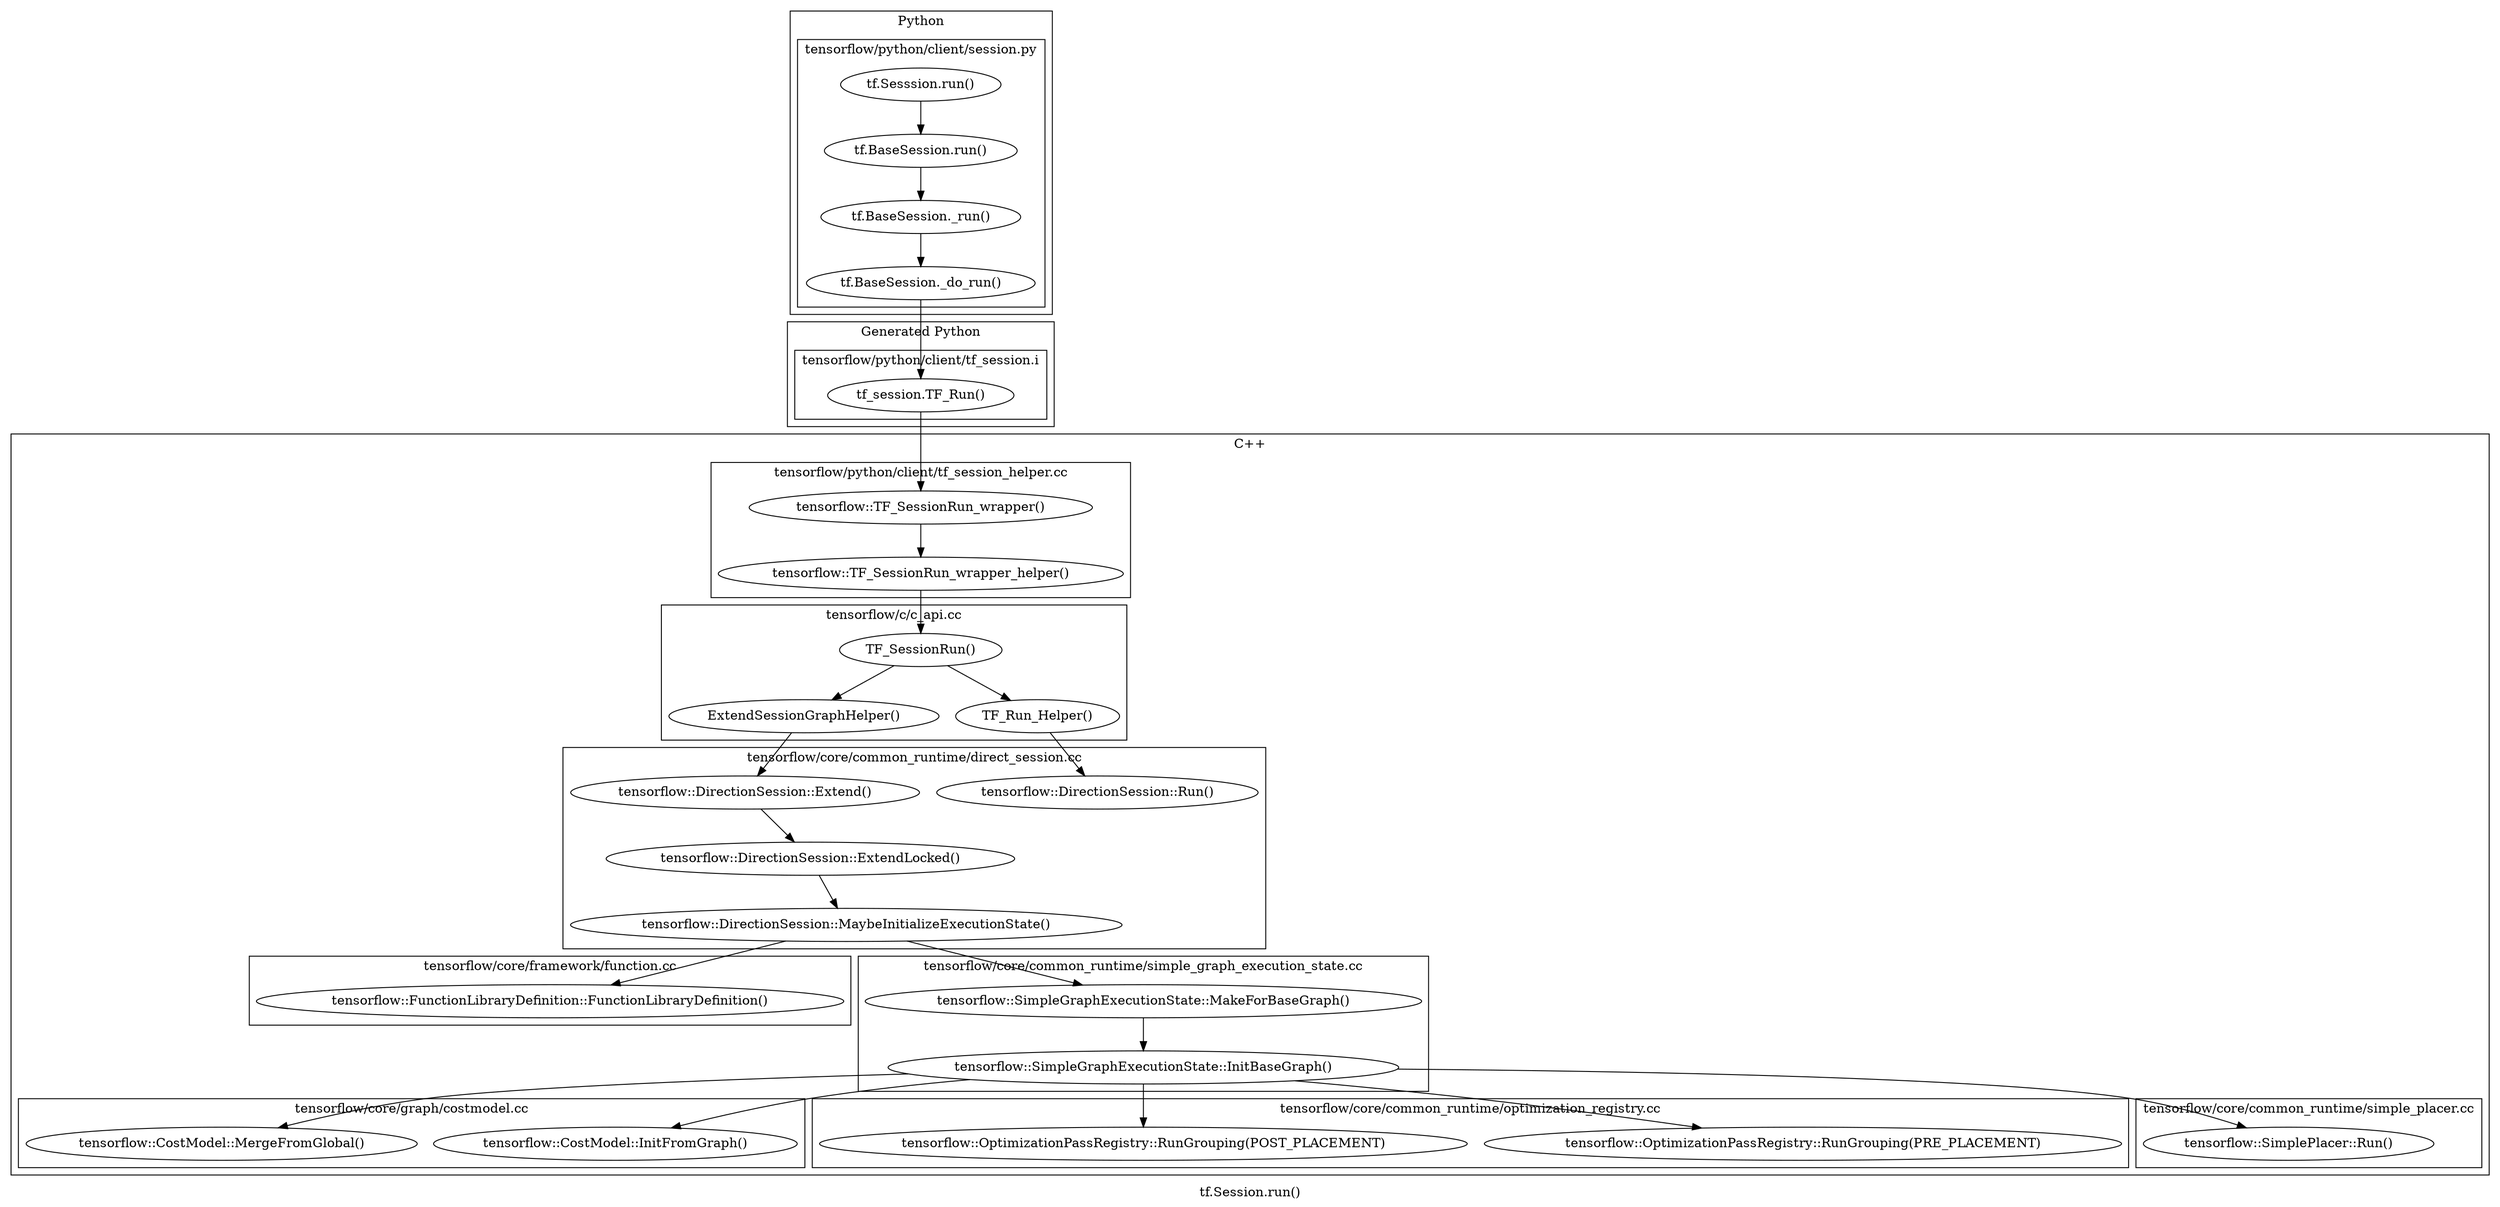 digraph 01 {
  label = "tf.Session.run()";

  subgraph cluster_python {
    label = "Python";

    subgraph cluster_session_py {
      label = "tensorflow/python/client/session.py";
      URL="https://github.com/ROCmSoftwarePlatform/tensorflow/blob/rocm-v1/tensorflow/python/client/session.py";

      00 [label="tf.Sesssion.run()" URL="https://github.com/ROCmSoftwarePlatform/tensorflow/blob/rocm-v1/tensorflow/python/client/session.py#L787"];
      01 [label="tf.BaseSession.run()" URL="https://github.com/ROCmSoftwarePlatform/tensorflow/blob/rocm-v1/tensorflow/python/client/session.py#L787"];
      02 [label="tf.BaseSession._run()" URL="https://github.com/ROCmSoftwarePlatform/tensorflow/blob/rocm-v1/tensorflow/python/client/session.py#L1040"];
      03 [label="tf.BaseSession._do_run()" URL="https://github.com/ROCmSoftwarePlatform/tensorflow/blob/rocm-v1/tensorflow/python/client/session.py#L1262"];

      00 -> 01;
      01 -> 02;
      02 -> 03;
    }
  }

  subgraph cluster_generated_python {
    label = "Generated Python";

    subgraph cluster_tf_session_i {
      label = "tensorflow/python/client/tf_session.i";
      URL="https://github.com/ROCmSoftwarePlatform/tensorflow/blob/rocm-v1/tensorflow/python/client/tf_session.i";

      04 [label="tf_session.TF_Run()" URL="https://github.com/ROCmSoftwarePlatform/tensorflow/blob/rocm-v1/tensorflow/python/client/tf_session.i#L296"];

      03 -> 04;
    }
  }

  subgraph cluster_cxx {
    label = "C++";

    subgraph cluster_tf_session_helper_cc {
      label = "tensorflow/python/client/tf_session_helper.cc";
      URL="https://github.com/ROCmSoftwarePlatform/tensorflow/blob/rocm-v1/tensorflow/python/client/tf_session_helper.cc";

      05 [label="tensorflow::TF_SessionRun_wrapper()" URL="https://github.com/ROCmSoftwarePlatform/tensorflow/blob/rocm-v1/tensorflow/python/client/tf_session_helper.cc#L710"];
      051 [label="tensorflow::TF_SessionRun_wrapper_helper()" URL="https://github.com/ROCmSoftwarePlatform/tensorflow/blob/rocm-v1/tensorflow/python/client/tf_session_helper.cc#L618"];

      04 -> 05;
      05 -> 051;
    }

    subgraph cluster_c_api_cc {
      label = "tensorflow/c/c_api.cc";
      URL="https://github.com/ROCmSoftwarePlatform/tensorflow/blob/rocm-v1/tensorflow/c/c_api.cc";
      
      06 [label="TF_SessionRun()" URL="https://github.com/ROCmSoftwarePlatform/tensorflow/blob/rocm-v1/tensorflow/c/c_api.cc#L2284"];
      061 [label="ExtendSessionGraphHelper()" URL="https://github.com/ROCmSoftwarePlatform/tensorflow/blob/rocm-v1/tensorflow/c/c_api.cc#L2248"];
      07 [label="TF_Run_Helper()" URL="https://github.com/ROCmSoftwarePlatform/tensorflow/blob/rocm-v1/tensorflow/c/c_api.cc#L524"];

      051 -> 06;
      06 -> 061;
      06 -> 07;
    }

    subgraph cluster_direction_session_cc {
      label = "tensorflow/core/common_runtime/direct_session.cc";
      URL="https://github.com/ROCmSoftwarePlatform/tensorflow/blob/rocm-v1/tensorflow/core/common_runtime/direct_session.cc";

      08 [label="tensorflow::DirectionSession::Run()" URL="https://github.com/ROCmSoftwarePlatform/tensorflow/blob/rocm-v1/tensorflow/core/common_runtime/direct_session.cc#L431"];
      09 [label="tensorflow::DirectionSession::Extend()" URL="https://github.com/ROCmSoftwarePlatform/tensorflow/blob/rocm-v1/tensorflow/core/common_runtime/direct_session.cc#L376"];
      10 [label="tensorflow::DirectionSession::ExtendLocked()" URL="https://github.com/ROCmSoftwarePlatform/tensorflow/blob/rocm-v1/tensorflow/core/common_runtime/direct_session.cc#L376"];
      11 [label="tensorflow::DirectionSession::MaybeInitializeExecutionState()" URL="https://github.com/ROCmSoftwarePlatform/tensorflow/blob/rocm-v1/tensorflow/core/common_runtime/direct_session.cc#L332"];

      07 -> 08;
      061 -> 09;
      09 -> 10;
      10 -> 11;
    }

    subgraph cluster_function_cc {
      label = "tensorflow/core/framework/function.cc";
      URL="https://github.com/ROCmSoftwarePlatform/tensorflow/blob/rocm-v1/tensorflow/core/framework/function.cc";

      12 [label="tensorflow::FunctionLibraryDefinition::FunctionLibraryDefinition()" URL="https://github.com/ROCmSoftwarePlatform/tensorflow/blob/rocm-v1/tensorflow/core/framework/function.cc#L870"];

      11 -> 12;

      // explain this does add all the ops
    }

    subgraph cluster_simple_graph_execution_state_cc {
      label = "tensorflow/core/common_runtime/simple_graph_execution_state.cc";
      URL="https://github.com/ROCmSoftwarePlatform/tensorflow/blob/rocm-v1/tensorflow/core/common_runtime/simple_graph_execution_state.cc";

      13 [label="tensorflow::SimpleGraphExecutionState::MakeForBaseGraph()" URL="https://github.com/ROCmSoftwarePlatform/tensorflow/blob/rocm-v1/tensorflow/core/common_runtime/simple_graph_execution_state.cc#L74"];
      14 [label="tensorflow::SimpleGraphExecutionState::InitBaseGraph()" URL="https://github.com/ROCmSoftwarePlatform/tensorflow/blob/rocm-v1/tensorflow/core/common_runtime/simple_graph_execution_state.cc#L237"];
    
      11 -> 13;
      13 -> 14;
    }

    subgraph cluster_costmodel_cc {
      label = "tensorflow/core/graph/costmodel.cc";
      URL="https://github.com/ROCmSoftwarePlatform/tensorflow/blob/rocm-v1/tensorflow/core/graph/costmodel.cc";

      15 [label="tensorflow::CostModel::InitFromGraph()" URL="https://github.com/ROCmSoftwarePlatform/tensorflow/blob/rocm-v1/tensorflow/core/graph/costmodel.cc#L480"];
      16 [label="tensorflow::CostModel::MergeFromGlobal()" URL="https://github.com/ROCmSoftwarePlatform/tensorflow/blob/rocm-v1/tensorflow/core/graph/costmodel.cc#L77"];

      14 -> 15;
      14 -> 16;
    }

    subgraph cluster_optimization_registry_cc {
      label = "tensorflow/core/common_runtime/optimization_registry.cc";
      URL="https://github.com/ROCmSoftwarePlatform/tensorflow/blob/rocm-v1/tensorflow/core/common_runtime/optimization_registry.cc";

      17 [label="tensorflow::OptimizationPassRegistry::RunGrouping(PRE_PLACEMENT)" URL="https://github.com/ROCmSoftwarePlatform/tensorflow/blob/rocm-v1/tensorflow/core/common_runtime/optimization_registry.cc#L47"];
      19 [label="tensorflow::OptimizationPassRegistry::RunGrouping(POST_PLACEMENT)" URL="https://github.com/ROCmSoftwarePlatform/tensorflow/blob/rocm-v1/tensorflow/core/common_runtime/optimization_registry.cc#L47"];

      14 -> 17;
      14 -> 19;
    }
 
    subgraph cluster_simpler_placer_cc {
      label = "tensorflow/core/common_runtime/simple_placer.cc";
      URL="https://github.com/ROCmSoftwarePlatform/tensorflow/blob/rocm-v1/tensorflow/core/common_runtime/simple_placer.cc";

      18 [label="tensorflow::SimplePlacer::Run()" URL="https://github.com/ROCmSoftwarePlatform/tensorflow/blob/rocm-v1/tensorflow/core/common_runtime/simple_placer.cc#L652"];

      14 -> 18;
    }
  }
}
